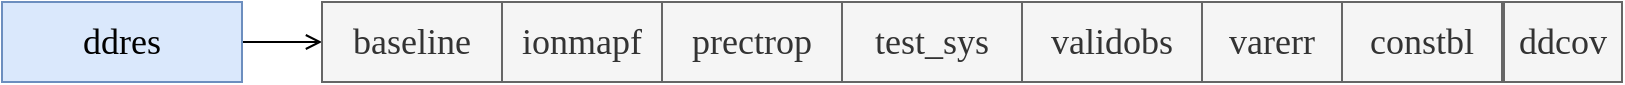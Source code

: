 <mxfile version="24.7.5">
  <diagram name="页-1" id="Page-1">
    <mxGraphModel dx="1050" dy="717" grid="1" gridSize="10" guides="1" tooltips="1" connect="1" arrows="1" fold="1" page="1" pageScale="1" pageWidth="827" pageHeight="1169" math="0" shadow="0">
      <root>
        <mxCell id="0" />
        <mxCell id="1" parent="0" />
        <mxCell id="kn6pGw_SIHCXtE3x5vHy-82" style="edgeStyle=orthogonalEdgeStyle;rounded=0;orthogonalLoop=1;jettySize=auto;html=1;exitX=1;exitY=0.5;exitDx=0;exitDy=0;entryX=0;entryY=0.5;entryDx=0;entryDy=0;endArrow=open;endFill=0;" parent="1" source="kn6pGw_SIHCXtE3x5vHy-78" target="kn6pGw_SIHCXtE3x5vHy-79" edge="1">
          <mxGeometry relative="1" as="geometry" />
        </mxCell>
        <mxCell id="kn6pGw_SIHCXtE3x5vHy-78" value="&lt;font face=&quot;Lucida Console&quot; style=&quot;font-size: 18px;&quot;&gt;ddres&lt;/font&gt;" style="rounded=0;whiteSpace=wrap;html=1;fillColor=#dae8fc;strokeColor=#6c8ebf;" parent="1" vertex="1">
          <mxGeometry y="330" width="120" height="40" as="geometry" />
        </mxCell>
        <mxCell id="kn6pGw_SIHCXtE3x5vHy-79" value="&lt;span style=&quot;font-family: &amp;quot;Lucida Console&amp;quot;;&quot;&gt;&lt;font style=&quot;font-size: 18px;&quot;&gt;baseline&lt;/font&gt;&lt;/span&gt;" style="rounded=0;whiteSpace=wrap;html=1;fillColor=#f5f5f5;strokeColor=#666666;fontColor=#333333;" parent="1" vertex="1">
          <mxGeometry x="160" y="330" width="90" height="40" as="geometry" />
        </mxCell>
        <mxCell id="ohWGdUMHbcj1FmT7VEHC-5" value="&lt;font face=&quot;Lucida Console&quot;&gt;&lt;span style=&quot;font-size: 18px;&quot;&gt;ionmapf&lt;/span&gt;&lt;/font&gt;" style="rounded=0;whiteSpace=wrap;html=1;fillColor=#f5f5f5;strokeColor=#666666;fontColor=#333333;" parent="1" vertex="1">
          <mxGeometry x="250" y="330" width="80" height="40" as="geometry" />
        </mxCell>
        <mxCell id="CZ_4GpkwKjeAtdDF6Ev8-1" value="&lt;font face=&quot;Lucida Console&quot;&gt;&lt;span style=&quot;font-size: 18px;&quot;&gt;prectrop&lt;/span&gt;&lt;/font&gt;" style="rounded=0;whiteSpace=wrap;html=1;fillColor=#f5f5f5;strokeColor=#666666;fontColor=#333333;" vertex="1" parent="1">
          <mxGeometry x="330" y="330" width="90" height="40" as="geometry" />
        </mxCell>
        <mxCell id="CZ_4GpkwKjeAtdDF6Ev8-2" value="&lt;font face=&quot;Lucida Console&quot;&gt;&lt;span style=&quot;font-size: 18px;&quot;&gt;test_sys&lt;/span&gt;&lt;/font&gt;" style="rounded=0;whiteSpace=wrap;html=1;fillColor=#f5f5f5;strokeColor=#666666;fontColor=#333333;" vertex="1" parent="1">
          <mxGeometry x="420" y="330" width="90" height="40" as="geometry" />
        </mxCell>
        <mxCell id="CZ_4GpkwKjeAtdDF6Ev8-3" value="&lt;font face=&quot;Lucida Console&quot;&gt;&lt;span style=&quot;font-size: 18px;&quot;&gt;validobs&lt;/span&gt;&lt;/font&gt;" style="rounded=0;whiteSpace=wrap;html=1;fillColor=#f5f5f5;strokeColor=#666666;fontColor=#333333;" vertex="1" parent="1">
          <mxGeometry x="510" y="330" width="90" height="40" as="geometry" />
        </mxCell>
        <mxCell id="CZ_4GpkwKjeAtdDF6Ev8-4" value="&lt;font face=&quot;Lucida Console&quot;&gt;&lt;span style=&quot;font-size: 18px;&quot;&gt;varerr&lt;/span&gt;&lt;/font&gt;" style="rounded=0;whiteSpace=wrap;html=1;fillColor=#f5f5f5;strokeColor=#666666;fontColor=#333333;" vertex="1" parent="1">
          <mxGeometry x="600" y="330" width="70" height="40" as="geometry" />
        </mxCell>
        <mxCell id="CZ_4GpkwKjeAtdDF6Ev8-5" value="&lt;font face=&quot;Lucida Console&quot;&gt;&lt;span style=&quot;font-size: 18px;&quot;&gt;constbl&lt;/span&gt;&lt;/font&gt;" style="rounded=0;whiteSpace=wrap;html=1;fillColor=#f5f5f5;strokeColor=#666666;fontColor=#333333;" vertex="1" parent="1">
          <mxGeometry x="670" y="330" width="80" height="40" as="geometry" />
        </mxCell>
        <mxCell id="CZ_4GpkwKjeAtdDF6Ev8-6" value="&lt;font face=&quot;Lucida Console&quot;&gt;&lt;span style=&quot;font-size: 18px;&quot;&gt;ddcov&lt;/span&gt;&lt;/font&gt;" style="rounded=0;whiteSpace=wrap;html=1;fillColor=#f5f5f5;strokeColor=#666666;fontColor=#333333;" vertex="1" parent="1">
          <mxGeometry x="751" y="330" width="59" height="40" as="geometry" />
        </mxCell>
      </root>
    </mxGraphModel>
  </diagram>
</mxfile>
